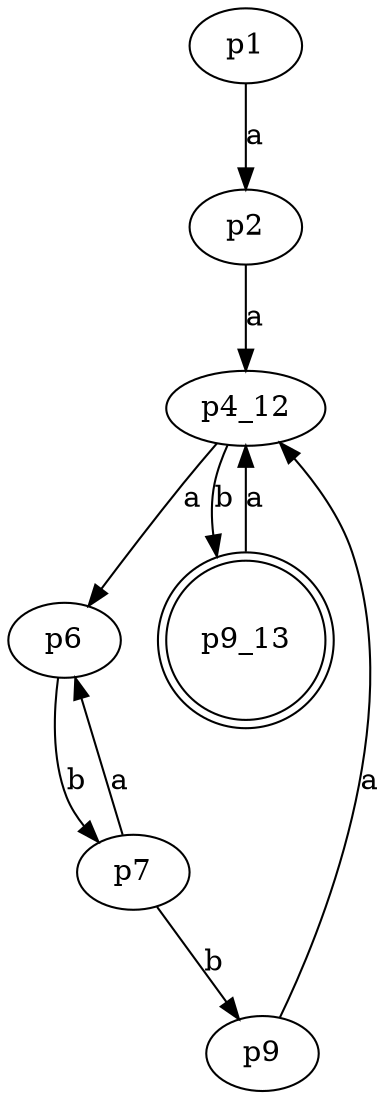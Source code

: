 digraph G 
{
    n1 [label = p1]
    n2 [label = p2]
    n4_12 [label = p4_12]
    n6 [label = p6]
    n9_13 [label = p9_13, shape = doublecircle]
    n7 [label = p7]
    n9 [label = p9]

    n1 -> n2 [label = "a"]
    
    n2 -> n4_12 [label = "a"]
    
    n4_12 -> n6 [label = "a"]
    n4_12 -> n9_13 [label = "b"]
    
    n6 -> n7 [label = "b"]
    
    n9_13 -> n4_12 [label = "a"]
    
    n7 -> n6 [label = "a"]
    n7 -> n9 [label = "b"]
    
    n9 -> n4_12 [label = "a"]
}
